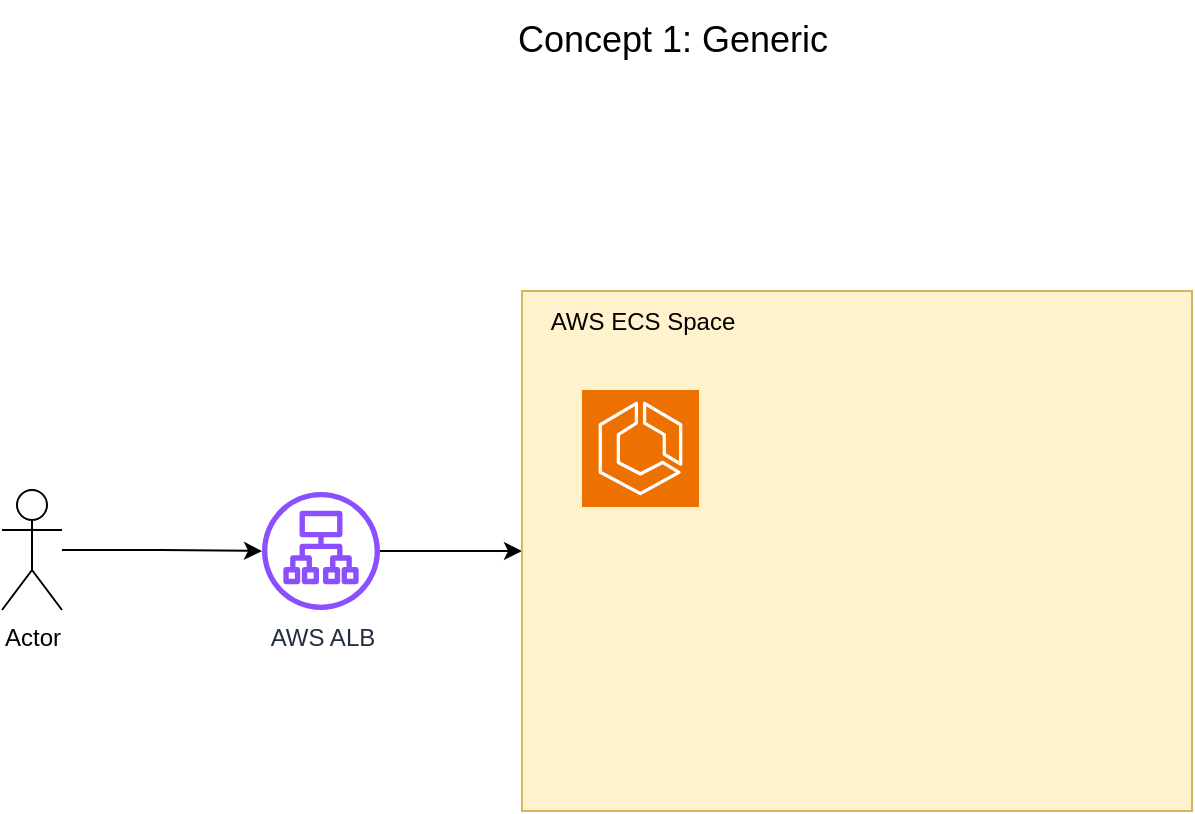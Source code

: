 <mxfile version="24.2.1" type="github">
  <diagram name="Page-1" id="6SlAClwbBfPmXxASgEIA">
    <mxGraphModel dx="1282" dy="696" grid="1" gridSize="10" guides="1" tooltips="1" connect="1" arrows="1" fold="1" page="1" pageScale="1" pageWidth="827" pageHeight="1169" math="0" shadow="0">
      <root>
        <mxCell id="0" />
        <mxCell id="1" parent="0" />
        <mxCell id="6JtkeX2M_EoGNMahmyeW-4" style="edgeStyle=orthogonalEdgeStyle;rounded=0;orthogonalLoop=1;jettySize=auto;html=1;" edge="1" parent="1" source="6JtkeX2M_EoGNMahmyeW-1" target="6JtkeX2M_EoGNMahmyeW-3">
          <mxGeometry relative="1" as="geometry" />
        </mxCell>
        <mxCell id="6JtkeX2M_EoGNMahmyeW-1" value="Actor" style="shape=umlActor;verticalLabelPosition=bottom;verticalAlign=top;html=1;outlineConnect=0;" vertex="1" parent="1">
          <mxGeometry x="60" y="280" width="30" height="60" as="geometry" />
        </mxCell>
        <mxCell id="6JtkeX2M_EoGNMahmyeW-2" value="&lt;font style=&quot;font-size: 18px;&quot;&gt;Concept 1: Generic&lt;/font&gt;" style="text;html=1;align=center;verticalAlign=middle;resizable=0;points=[];autosize=1;strokeColor=none;fillColor=none;" vertex="1" parent="1">
          <mxGeometry x="305" y="35" width="180" height="40" as="geometry" />
        </mxCell>
        <mxCell id="6JtkeX2M_EoGNMahmyeW-6" style="edgeStyle=orthogonalEdgeStyle;rounded=0;orthogonalLoop=1;jettySize=auto;html=1;" edge="1" parent="1" source="6JtkeX2M_EoGNMahmyeW-3" target="6JtkeX2M_EoGNMahmyeW-5">
          <mxGeometry relative="1" as="geometry" />
        </mxCell>
        <mxCell id="6JtkeX2M_EoGNMahmyeW-3" value="AWS ALB" style="sketch=0;outlineConnect=0;fontColor=#232F3E;gradientColor=none;fillColor=#8C4FFF;strokeColor=none;dashed=0;verticalLabelPosition=bottom;verticalAlign=top;align=center;html=1;fontSize=12;fontStyle=0;aspect=fixed;pointerEvents=1;shape=mxgraph.aws4.application_load_balancer;" vertex="1" parent="1">
          <mxGeometry x="190" y="281" width="59" height="59" as="geometry" />
        </mxCell>
        <mxCell id="6JtkeX2M_EoGNMahmyeW-8" value="" style="group" vertex="1" connectable="0" parent="1">
          <mxGeometry x="320" y="180.5" width="335" height="260" as="geometry" />
        </mxCell>
        <mxCell id="6JtkeX2M_EoGNMahmyeW-5" value="" style="rounded=0;whiteSpace=wrap;html=1;fillColor=#fff2cc;strokeColor=#d6b656;" vertex="1" parent="6JtkeX2M_EoGNMahmyeW-8">
          <mxGeometry width="335" height="260" as="geometry" />
        </mxCell>
        <mxCell id="6JtkeX2M_EoGNMahmyeW-7" value="AWS ECS Space" style="text;html=1;align=center;verticalAlign=middle;resizable=0;points=[];autosize=1;strokeColor=none;fillColor=none;" vertex="1" parent="6JtkeX2M_EoGNMahmyeW-8">
          <mxGeometry width="120" height="30" as="geometry" />
        </mxCell>
        <mxCell id="6JtkeX2M_EoGNMahmyeW-9" value="" style="sketch=0;points=[[0,0,0],[0.25,0,0],[0.5,0,0],[0.75,0,0],[1,0,0],[0,1,0],[0.25,1,0],[0.5,1,0],[0.75,1,0],[1,1,0],[0,0.25,0],[0,0.5,0],[0,0.75,0],[1,0.25,0],[1,0.5,0],[1,0.75,0]];outlineConnect=0;fontColor=#232F3E;fillColor=#ED7100;strokeColor=#ffffff;dashed=0;verticalLabelPosition=bottom;verticalAlign=top;align=center;html=1;fontSize=12;fontStyle=0;aspect=fixed;shape=mxgraph.aws4.resourceIcon;resIcon=mxgraph.aws4.ecs;" vertex="1" parent="6JtkeX2M_EoGNMahmyeW-8">
          <mxGeometry x="30" y="49.5" width="58.5" height="58.5" as="geometry" />
        </mxCell>
      </root>
    </mxGraphModel>
  </diagram>
</mxfile>
